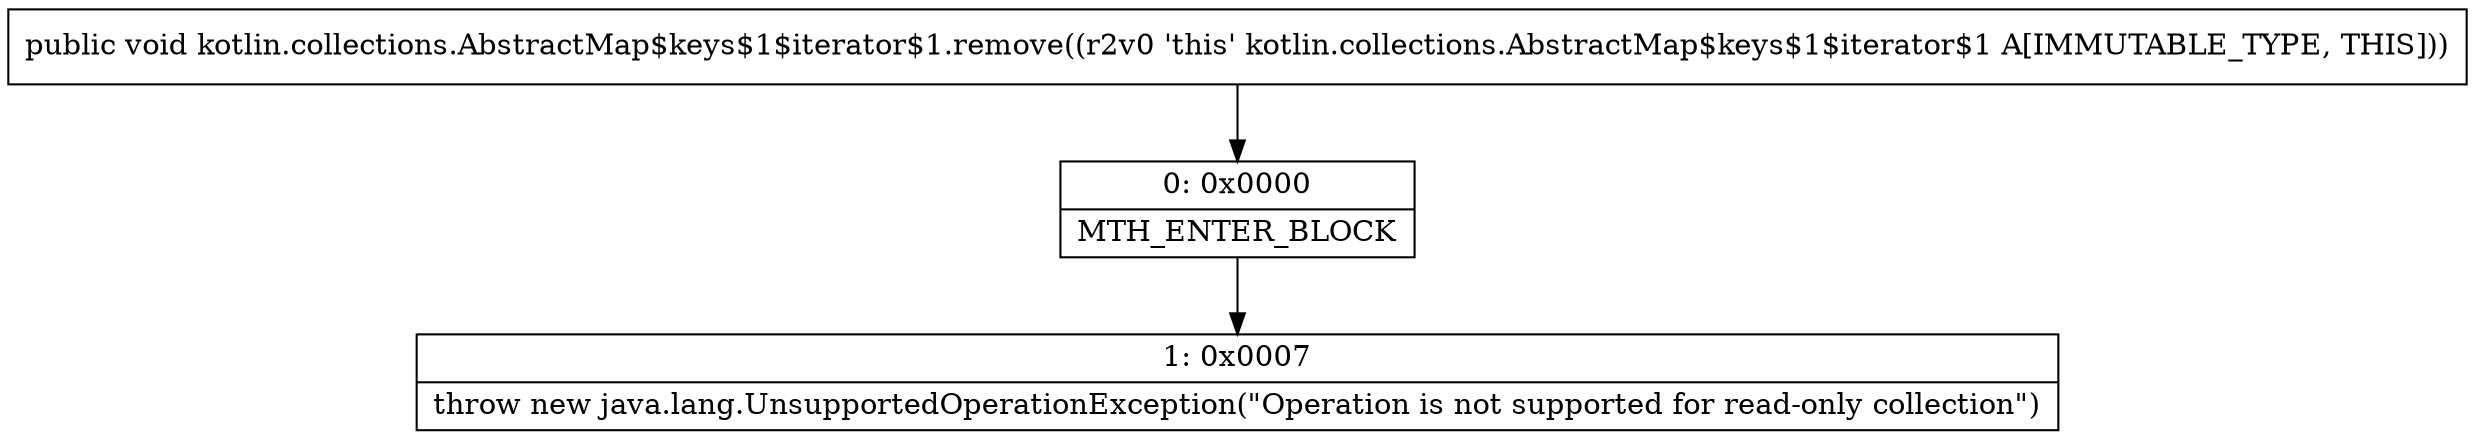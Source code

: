 digraph "CFG forkotlin.collections.AbstractMap$keys$1$iterator$1.remove()V" {
Node_0 [shape=record,label="{0\:\ 0x0000|MTH_ENTER_BLOCK\l}"];
Node_1 [shape=record,label="{1\:\ 0x0007|throw new java.lang.UnsupportedOperationException(\"Operation is not supported for read\-only collection\")\l}"];
MethodNode[shape=record,label="{public void kotlin.collections.AbstractMap$keys$1$iterator$1.remove((r2v0 'this' kotlin.collections.AbstractMap$keys$1$iterator$1 A[IMMUTABLE_TYPE, THIS])) }"];
MethodNode -> Node_0;
Node_0 -> Node_1;
}

